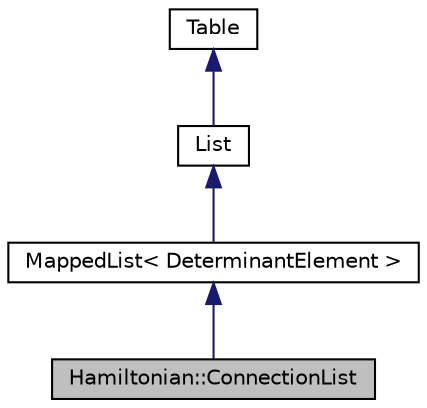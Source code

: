 digraph "Hamiltonian::ConnectionList"
{
  edge [fontname="Helvetica",fontsize="10",labelfontname="Helvetica",labelfontsize="10"];
  node [fontname="Helvetica",fontsize="10",shape=record];
  Node1 [label="Hamiltonian::ConnectionList",height=0.2,width=0.4,color="black", fillcolor="grey75", style="filled", fontcolor="black"];
  Node2 -> Node1 [dir="back",color="midnightblue",fontsize="10",style="solid"];
  Node2 [label="MappedList\< DeterminantElement \>",height=0.2,width=0.4,color="black", fillcolor="white", style="filled",URL="$classMappedList.html"];
  Node3 -> Node2 [dir="back",color="midnightblue",fontsize="10",style="solid"];
  Node3 [label="List",height=0.2,width=0.4,color="black", fillcolor="white", style="filled",URL="$classList.html"];
  Node4 -> Node3 [dir="back",color="midnightblue",fontsize="10",style="solid"];
  Node4 [label="Table",height=0.2,width=0.4,color="black", fillcolor="white", style="filled",URL="$classTable.html"];
}
